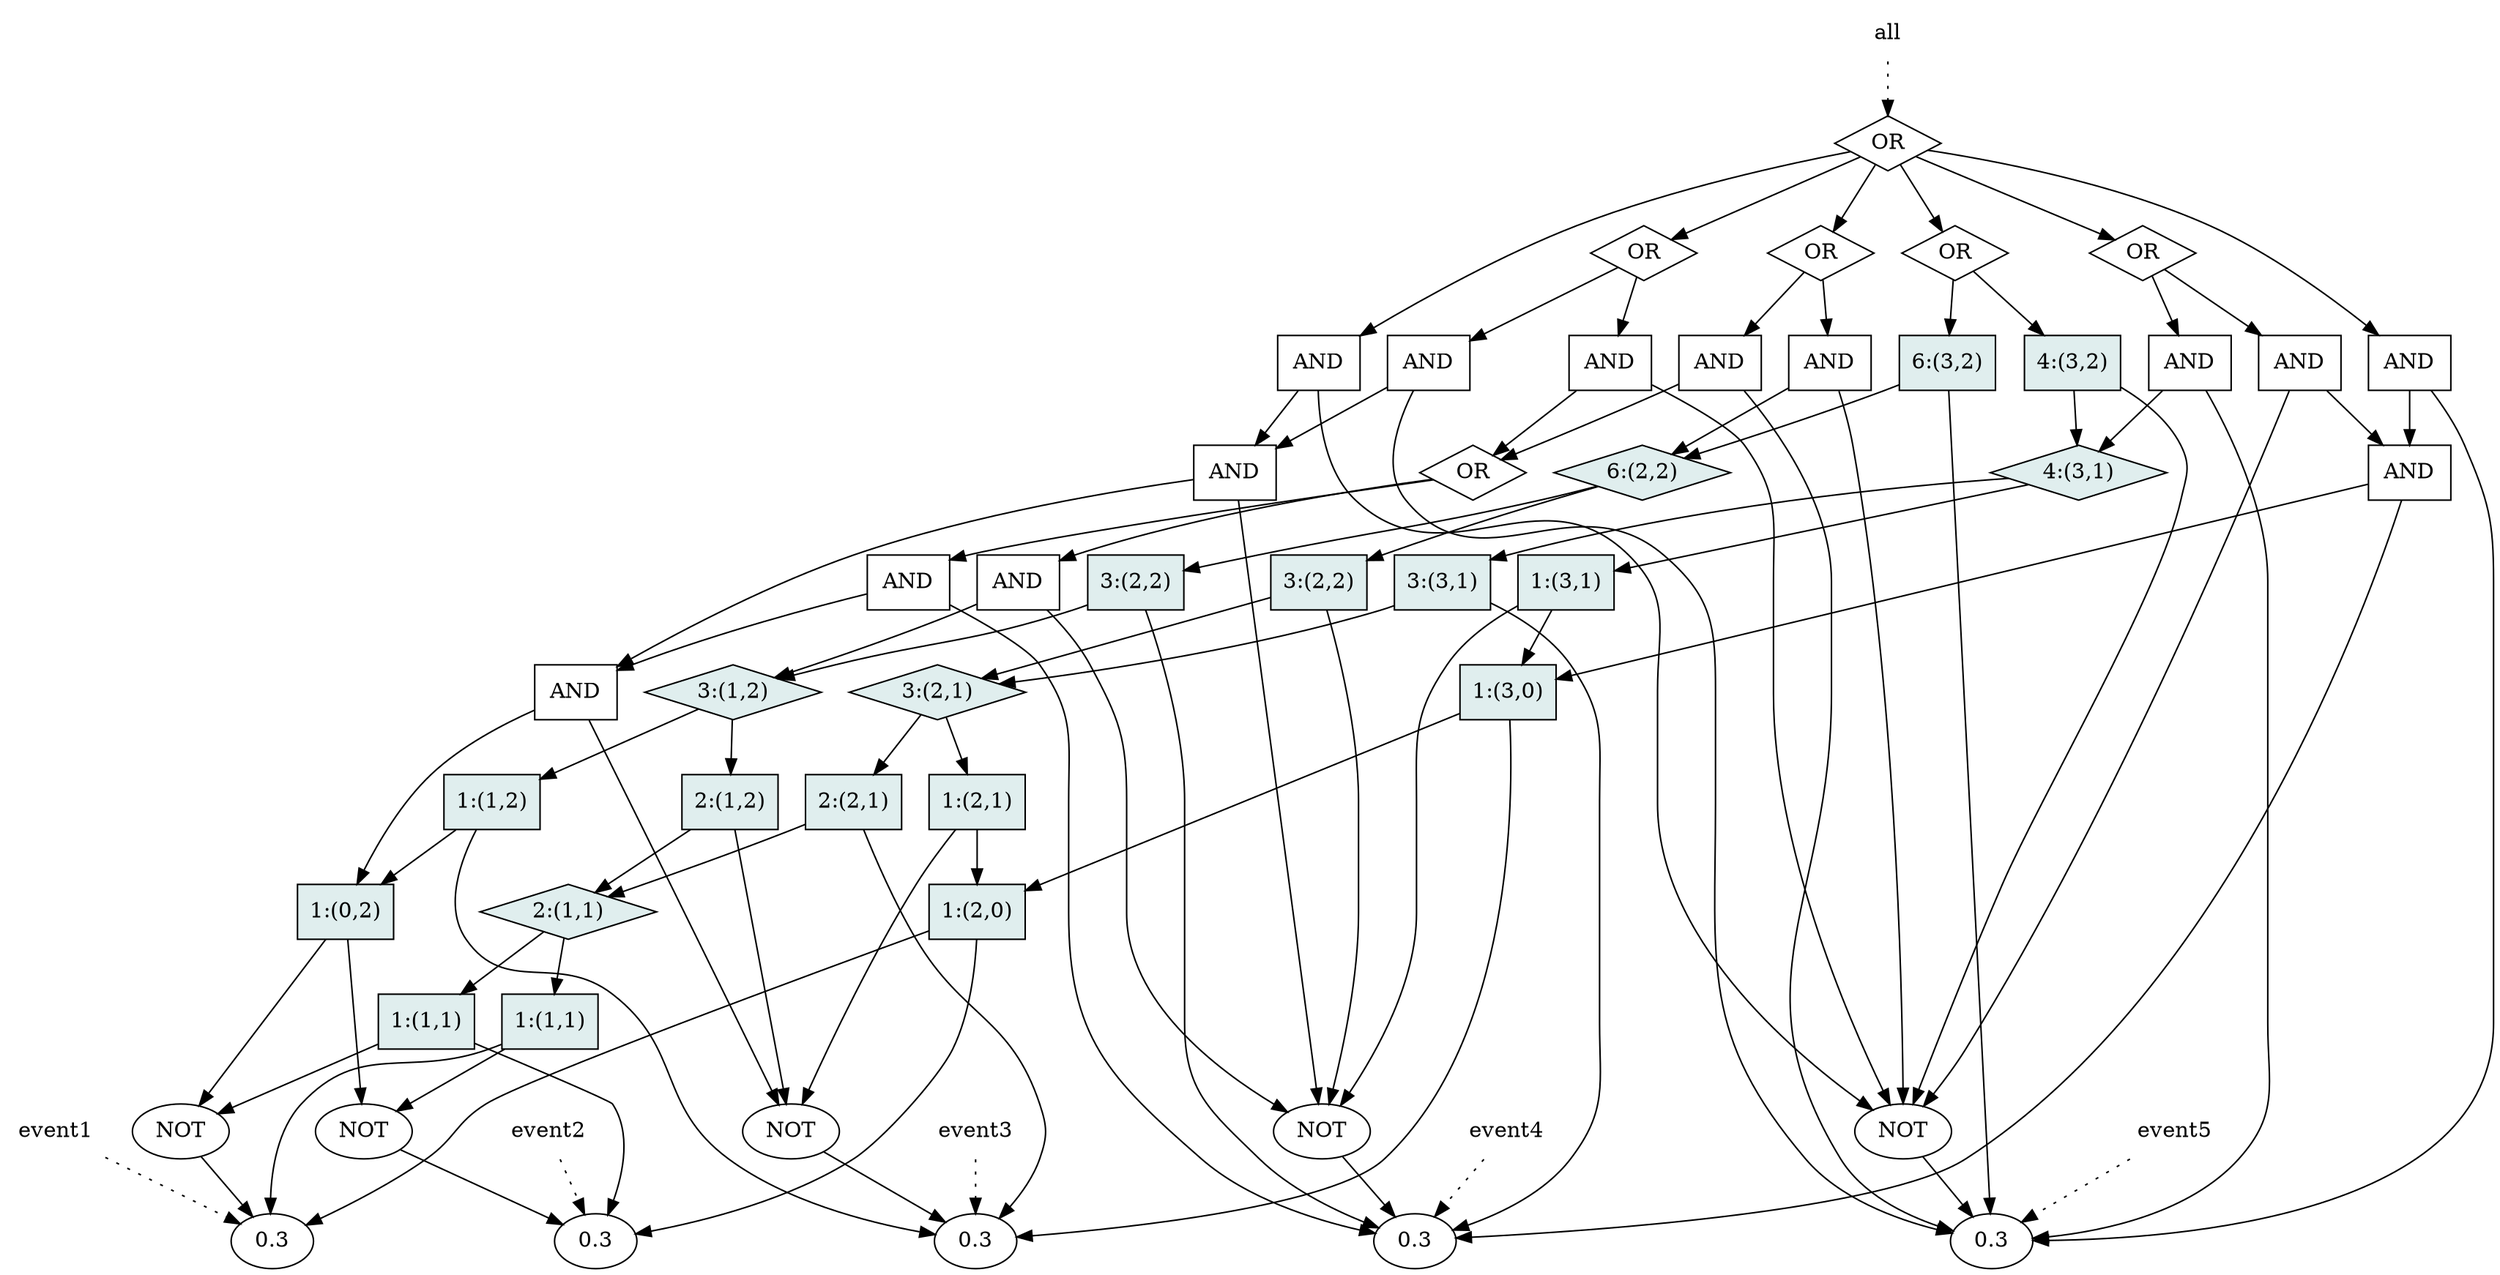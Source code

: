 digraph GP {
1 [label="0.3", shape="ellipse", style="filled", fillcolor="white"];
2 [label="0.3", shape="ellipse", style="filled", fillcolor="white"];
3 [label="1:(0,2)", shape="box", style="filled", fillcolor="azure2"];
-1 [label="NOT"];
-1 -> 1;
3 -> -1;
-2 [label="NOT"];
-2 -> 2;
3 -> -2;
4 [label="0.3", shape="ellipse", style="filled", fillcolor="white"];
5 [label="AND", shape="box", style="filled", fillcolor="white"];
5 -> 3;
-4 [label="NOT"];
-4 -> 4;
5 -> -4;
6 [label="0.3", shape="ellipse", style="filled", fillcolor="white"];
7 [label="AND", shape="box", style="filled", fillcolor="white"];
-6 [label="NOT"];
-6 -> 6;
7 -> -6;
7 -> 5;
8 [label="0.3", shape="ellipse", style="filled", fillcolor="white"];
9 [label="AND", shape="box", style="filled", fillcolor="white"];
-8 [label="NOT"];
-8 -> 8;
9 -> -8;
9 -> 7;
10 [label="AND", shape="box", style="filled", fillcolor="white"];
10 -> 8;
10 -> 7;
11 [label="AND", shape="box", style="filled", fillcolor="white"];
11 -> 5;
11 -> 6;
12 [label="1:(1,2)", shape="box", style="filled", fillcolor="azure2"];
12 -> 3;
12 -> 4;
13 [label="1:(1,1)", shape="box", style="filled", fillcolor="azure2"];
13 -> 2;
13 -> -1;
14 [label="1:(1,1)", shape="box", style="filled", fillcolor="azure2"];
14 -> 1;
14 -> -2;
15 [label="2:(1,1)", shape="diamond", style="filled", fillcolor="azure2"];
15 -> 13;
15 -> 14;
16 [label="2:(1,2)", shape="box", style="filled", fillcolor="azure2"];
16 -> -4;
16 -> 15;
17 [label="3:(1,2)", shape="diamond", style="filled", fillcolor="azure2"];
17 -> 16;
17 -> 12;
18 [label="AND", shape="box", style="filled", fillcolor="white"];
18 -> 17;
18 -> -6;
19 [label="OR", shape="diamond", style="filled", fillcolor="white"];
 19 -> 18;
19 -> 11;
20 [label="AND", shape="box", style="filled", fillcolor="white"];
20 -> -8;
20 -> 19;
21 [label="OR", shape="diamond", style="filled", fillcolor="white"];
 21 -> 10;
21 -> 20;
22 [label="AND", shape="box", style="filled", fillcolor="white"];
22 -> 8;
22 -> 19;
23 [label="3:(2,2)", shape="box", style="filled", fillcolor="azure2"];
23 -> 17;
23 -> 6;
24 [label="2:(2,1)", shape="box", style="filled", fillcolor="azure2"];
24 -> 4;
24 -> 15;
25 [label="1:(2,0)", shape="box", style="filled", fillcolor="azure2"];
25 -> 1;
25 -> 2;
26 [label="1:(2,1)", shape="box", style="filled", fillcolor="azure2"];
26 -> 25;
26 -> -4;
27 [label="3:(2,1)", shape="diamond", style="filled", fillcolor="azure2"];
27 -> 24;
27 -> 26;
28 [label="3:(2,2)", shape="box", style="filled", fillcolor="azure2"];
28 -> -6;
28 -> 27;
29 [label="6:(2,2)", shape="diamond", style="filled", fillcolor="azure2"];
29 -> 28;
29 -> 23;
30 [label="AND", shape="box", style="filled", fillcolor="white"];
30 -> -8;
30 -> 29;
31 [label="OR", shape="diamond", style="filled", fillcolor="white"];
 31 -> 22;
31 -> 30;
32 [label="6:(3,2)", shape="box", style="filled", fillcolor="azure2"];
32 -> 8;
32 -> 29;
33 [label="3:(3,1)", shape="box", style="filled", fillcolor="azure2"];
33 -> 27;
33 -> 6;
34 [label="1:(3,0)", shape="box", style="filled", fillcolor="azure2"];
34 -> 25;
34 -> 4;
35 [label="1:(3,1)", shape="box", style="filled", fillcolor="azure2"];
35 -> 34;
35 -> -6;
36 [label="4:(3,1)", shape="diamond", style="filled", fillcolor="azure2"];
36 -> 33;
36 -> 35;
37 [label="4:(3,2)", shape="box", style="filled", fillcolor="azure2"];
37 -> -8;
37 -> 36;
38 [label="OR", shape="diamond", style="filled", fillcolor="white"];
 38 -> 32;
38 -> 37;
39 [label="AND", shape="box", style="filled", fillcolor="white"];
39 -> 8;
39 -> 36;
40 [label="AND", shape="box", style="filled", fillcolor="white"];
40 -> 34;
40 -> 6;
41 [label="AND", shape="box", style="filled", fillcolor="white"];
41 -> 40;
41 -> -8;
42 [label="OR", shape="diamond", style="filled", fillcolor="white"];
 42 -> 41;
42 -> 39;
43 [label="AND", shape="box", style="filled", fillcolor="white"];
43 -> 40;
43 -> 8;
44 [label="OR", shape="diamond", style="filled", fillcolor="white"];
 44 -> 38;
44 -> 9;
44 -> 42;
44 -> 43;
44 -> 21;
44 -> 31;
q_0 [ label="event1", shape="plaintext" ];
q_0 -> 1 [style="dotted" ];
q_1 [ label="event3", shape="plaintext" ];
q_1 -> 4 [style="dotted" ];
q_2 [ label="event5", shape="plaintext" ];
q_2 -> 8 [style="dotted" ];
q_3 [ label="event4", shape="plaintext" ];
q_3 -> 6 [style="dotted" ];
q_4 [ label="all", shape="plaintext" ];
q_4 -> 44 [style="dotted" ];
q_5 [ label="event2", shape="plaintext" ];
q_5 -> 2 [style="dotted" ];
{
rank = same;
1 -> 2 -> 4 -> 6 -> 8  [ style=invis ];
rankdir = LR;
}
{
rank = same;
-1 -> -2 -> -4 -> -6 -> -8 [ style=invis ];
rankdir = LR;
}
{
rank = same;
21 -> 31 -> 38 ->  42  [ style=invis ];
rankdir = LR;
}
{
rank = same;
9 -> 10 -> 20 -> 22 -> 30 -> 32 -> 37 -> 39 -> 41 -> 43 [style=invis ];
rankdir = LR;
}
{
rank = same;
7 -> 19 -> 29 -> 36 -> 40  [style=invis ];
rankdir = LR;
}

{
rank = same;
11 -> 18 -> 23 -> 28 -> 33 -> 35  [style=invis ];
rankdir = LR;
}

{
rank = same;
5 -> 17 -> 27 -> 34  [style=invis ];
rankdir = LR;
}
{
rank = same;
12 -> 16 -> 24 -> 26  [style=invis ];
rankdir = LR;
}
{
rank = same;
3 -> 15 -> 25  [style=invis ];
rankdir = LR;
}
}
